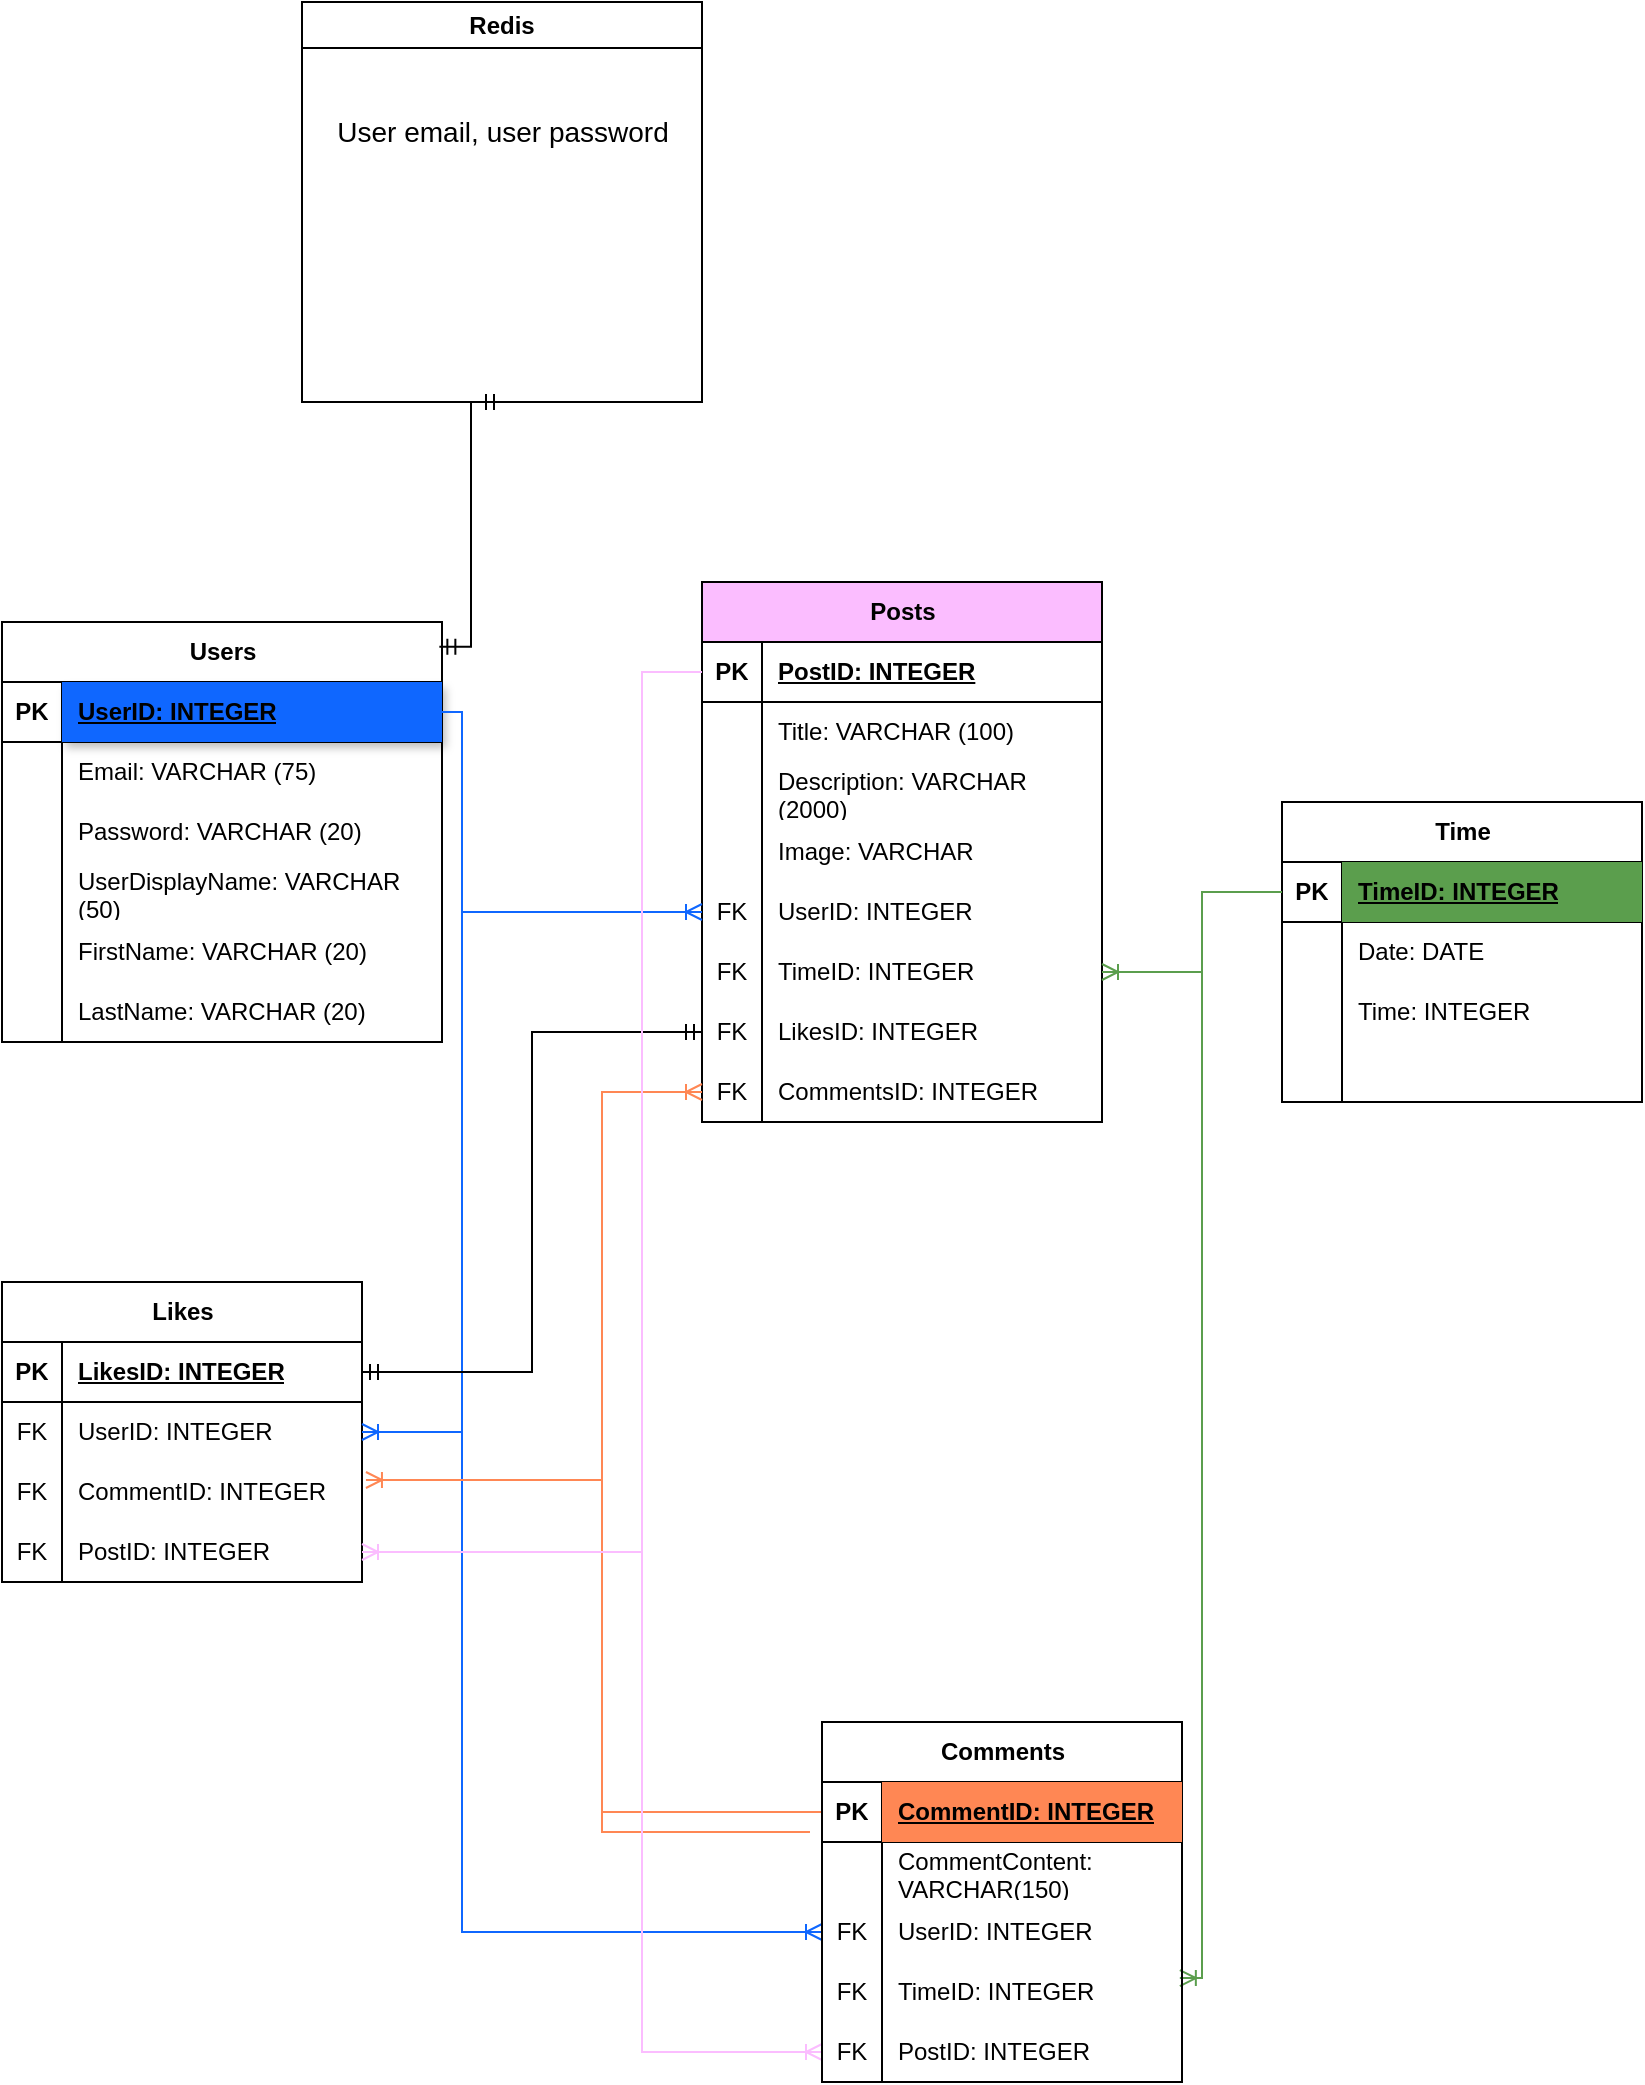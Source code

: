 <mxfile version="22.1.3" type="device">
  <diagram id="R2lEEEUBdFMjLlhIrx00" name="Page-1">
    <mxGraphModel dx="1257" dy="1769" grid="1" gridSize="10" guides="1" tooltips="1" connect="1" arrows="1" fold="1" page="1" pageScale="1" pageWidth="850" pageHeight="1100" math="0" shadow="0" extFonts="Permanent Marker^https://fonts.googleapis.com/css?family=Permanent+Marker">
      <root>
        <mxCell id="0" />
        <mxCell id="1" parent="0" />
        <mxCell id="79fLgD7-fbgLQiYMo559-87" value="Users" style="shape=table;startSize=30;container=1;collapsible=1;childLayout=tableLayout;fixedRows=1;rowLines=0;fontStyle=1;align=center;resizeLast=1;html=1;" parent="1" vertex="1">
          <mxGeometry x="30" y="10" width="220" height="210" as="geometry" />
        </mxCell>
        <mxCell id="79fLgD7-fbgLQiYMo559-88" value="" style="shape=tableRow;horizontal=0;startSize=0;swimlaneHead=0;swimlaneBody=0;fillColor=none;collapsible=0;dropTarget=0;points=[[0,0.5],[1,0.5]];portConstraint=eastwest;top=0;left=0;right=0;bottom=1;" parent="79fLgD7-fbgLQiYMo559-87" vertex="1">
          <mxGeometry y="30" width="220" height="30" as="geometry" />
        </mxCell>
        <mxCell id="79fLgD7-fbgLQiYMo559-89" value="PK" style="shape=partialRectangle;connectable=0;fillColor=none;top=0;left=0;bottom=0;right=0;fontStyle=1;overflow=hidden;whiteSpace=wrap;html=1;" parent="79fLgD7-fbgLQiYMo559-88" vertex="1">
          <mxGeometry width="30" height="30" as="geometry">
            <mxRectangle width="30" height="30" as="alternateBounds" />
          </mxGeometry>
        </mxCell>
        <mxCell id="79fLgD7-fbgLQiYMo559-90" value="UserID: INTEGER" style="shape=partialRectangle;connectable=0;fillColor=#0F67FF;top=0;left=0;bottom=0;right=0;align=left;spacingLeft=6;fontStyle=5;overflow=hidden;whiteSpace=wrap;html=1;shadow=1;strokeColor=#0F67FF;" parent="79fLgD7-fbgLQiYMo559-88" vertex="1">
          <mxGeometry x="30" width="190" height="30" as="geometry">
            <mxRectangle width="190" height="30" as="alternateBounds" />
          </mxGeometry>
        </mxCell>
        <mxCell id="79fLgD7-fbgLQiYMo559-91" value="" style="shape=tableRow;horizontal=0;startSize=0;swimlaneHead=0;swimlaneBody=0;fillColor=none;collapsible=0;dropTarget=0;points=[[0,0.5],[1,0.5]];portConstraint=eastwest;top=0;left=0;right=0;bottom=0;" parent="79fLgD7-fbgLQiYMo559-87" vertex="1">
          <mxGeometry y="60" width="220" height="30" as="geometry" />
        </mxCell>
        <mxCell id="79fLgD7-fbgLQiYMo559-92" value="" style="shape=partialRectangle;connectable=0;fillColor=none;top=0;left=0;bottom=0;right=0;editable=1;overflow=hidden;whiteSpace=wrap;html=1;" parent="79fLgD7-fbgLQiYMo559-91" vertex="1">
          <mxGeometry width="30" height="30" as="geometry">
            <mxRectangle width="30" height="30" as="alternateBounds" />
          </mxGeometry>
        </mxCell>
        <mxCell id="79fLgD7-fbgLQiYMo559-93" value="Email: VARCHAR (75)" style="shape=partialRectangle;connectable=0;fillColor=none;top=0;left=0;bottom=0;right=0;align=left;spacingLeft=6;overflow=hidden;whiteSpace=wrap;html=1;" parent="79fLgD7-fbgLQiYMo559-91" vertex="1">
          <mxGeometry x="30" width="190" height="30" as="geometry">
            <mxRectangle width="190" height="30" as="alternateBounds" />
          </mxGeometry>
        </mxCell>
        <mxCell id="79fLgD7-fbgLQiYMo559-94" value="" style="shape=tableRow;horizontal=0;startSize=0;swimlaneHead=0;swimlaneBody=0;fillColor=none;collapsible=0;dropTarget=0;points=[[0,0.5],[1,0.5]];portConstraint=eastwest;top=0;left=0;right=0;bottom=0;" parent="79fLgD7-fbgLQiYMo559-87" vertex="1">
          <mxGeometry y="90" width="220" height="30" as="geometry" />
        </mxCell>
        <mxCell id="79fLgD7-fbgLQiYMo559-95" value="" style="shape=partialRectangle;connectable=0;fillColor=none;top=0;left=0;bottom=0;right=0;editable=1;overflow=hidden;whiteSpace=wrap;html=1;" parent="79fLgD7-fbgLQiYMo559-94" vertex="1">
          <mxGeometry width="30" height="30" as="geometry">
            <mxRectangle width="30" height="30" as="alternateBounds" />
          </mxGeometry>
        </mxCell>
        <mxCell id="79fLgD7-fbgLQiYMo559-96" value="Password: VARCHAR (20)" style="shape=partialRectangle;connectable=0;fillColor=none;top=0;left=0;bottom=0;right=0;align=left;spacingLeft=6;overflow=hidden;whiteSpace=wrap;html=1;" parent="79fLgD7-fbgLQiYMo559-94" vertex="1">
          <mxGeometry x="30" width="190" height="30" as="geometry">
            <mxRectangle width="190" height="30" as="alternateBounds" />
          </mxGeometry>
        </mxCell>
        <mxCell id="79fLgD7-fbgLQiYMo559-97" value="" style="shape=tableRow;horizontal=0;startSize=0;swimlaneHead=0;swimlaneBody=0;fillColor=none;collapsible=0;dropTarget=0;points=[[0,0.5],[1,0.5]];portConstraint=eastwest;top=0;left=0;right=0;bottom=0;" parent="79fLgD7-fbgLQiYMo559-87" vertex="1">
          <mxGeometry y="120" width="220" height="30" as="geometry" />
        </mxCell>
        <mxCell id="79fLgD7-fbgLQiYMo559-98" value="" style="shape=partialRectangle;connectable=0;fillColor=none;top=0;left=0;bottom=0;right=0;editable=1;overflow=hidden;whiteSpace=wrap;html=1;" parent="79fLgD7-fbgLQiYMo559-97" vertex="1">
          <mxGeometry width="30" height="30" as="geometry">
            <mxRectangle width="30" height="30" as="alternateBounds" />
          </mxGeometry>
        </mxCell>
        <mxCell id="79fLgD7-fbgLQiYMo559-99" value="UserDisplayName: VARCHAR (50)" style="shape=partialRectangle;connectable=0;fillColor=none;top=0;left=0;bottom=0;right=0;align=left;spacingLeft=6;overflow=hidden;whiteSpace=wrap;html=1;" parent="79fLgD7-fbgLQiYMo559-97" vertex="1">
          <mxGeometry x="30" width="190" height="30" as="geometry">
            <mxRectangle width="190" height="30" as="alternateBounds" />
          </mxGeometry>
        </mxCell>
        <mxCell id="79fLgD7-fbgLQiYMo559-190" style="shape=tableRow;horizontal=0;startSize=0;swimlaneHead=0;swimlaneBody=0;fillColor=none;collapsible=0;dropTarget=0;points=[[0,0.5],[1,0.5]];portConstraint=eastwest;top=0;left=0;right=0;bottom=0;" parent="79fLgD7-fbgLQiYMo559-87" vertex="1">
          <mxGeometry y="150" width="220" height="30" as="geometry" />
        </mxCell>
        <mxCell id="79fLgD7-fbgLQiYMo559-191" style="shape=partialRectangle;connectable=0;fillColor=none;top=0;left=0;bottom=0;right=0;editable=1;overflow=hidden;whiteSpace=wrap;html=1;" parent="79fLgD7-fbgLQiYMo559-190" vertex="1">
          <mxGeometry width="30" height="30" as="geometry">
            <mxRectangle width="30" height="30" as="alternateBounds" />
          </mxGeometry>
        </mxCell>
        <mxCell id="79fLgD7-fbgLQiYMo559-192" value="FirstName: VARCHAR (20)" style="shape=partialRectangle;connectable=0;fillColor=none;top=0;left=0;bottom=0;right=0;align=left;spacingLeft=6;overflow=hidden;whiteSpace=wrap;html=1;" parent="79fLgD7-fbgLQiYMo559-190" vertex="1">
          <mxGeometry x="30" width="190" height="30" as="geometry">
            <mxRectangle width="190" height="30" as="alternateBounds" />
          </mxGeometry>
        </mxCell>
        <mxCell id="79fLgD7-fbgLQiYMo559-193" style="shape=tableRow;horizontal=0;startSize=0;swimlaneHead=0;swimlaneBody=0;fillColor=none;collapsible=0;dropTarget=0;points=[[0,0.5],[1,0.5]];portConstraint=eastwest;top=0;left=0;right=0;bottom=0;" parent="79fLgD7-fbgLQiYMo559-87" vertex="1">
          <mxGeometry y="180" width="220" height="30" as="geometry" />
        </mxCell>
        <mxCell id="79fLgD7-fbgLQiYMo559-194" style="shape=partialRectangle;connectable=0;fillColor=none;top=0;left=0;bottom=0;right=0;editable=1;overflow=hidden;whiteSpace=wrap;html=1;" parent="79fLgD7-fbgLQiYMo559-193" vertex="1">
          <mxGeometry width="30" height="30" as="geometry">
            <mxRectangle width="30" height="30" as="alternateBounds" />
          </mxGeometry>
        </mxCell>
        <mxCell id="79fLgD7-fbgLQiYMo559-195" value="LastName: VARCHAR (20)" style="shape=partialRectangle;connectable=0;fillColor=none;top=0;left=0;bottom=0;right=0;align=left;spacingLeft=6;overflow=hidden;whiteSpace=wrap;html=1;" parent="79fLgD7-fbgLQiYMo559-193" vertex="1">
          <mxGeometry x="30" width="190" height="30" as="geometry">
            <mxRectangle width="190" height="30" as="alternateBounds" />
          </mxGeometry>
        </mxCell>
        <mxCell id="79fLgD7-fbgLQiYMo559-100" value="Posts" style="shape=table;startSize=30;container=1;collapsible=1;childLayout=tableLayout;fixedRows=1;rowLines=0;fontStyle=1;align=center;resizeLast=1;html=1;fillColor=#FBBDFF;" parent="1" vertex="1">
          <mxGeometry x="380" y="-10" width="200" height="270" as="geometry" />
        </mxCell>
        <mxCell id="79fLgD7-fbgLQiYMo559-101" value="" style="shape=tableRow;horizontal=0;startSize=0;swimlaneHead=0;swimlaneBody=0;fillColor=none;collapsible=0;dropTarget=0;points=[[0,0.5],[1,0.5]];portConstraint=eastwest;top=0;left=0;right=0;bottom=1;" parent="79fLgD7-fbgLQiYMo559-100" vertex="1">
          <mxGeometry y="30" width="200" height="30" as="geometry" />
        </mxCell>
        <mxCell id="79fLgD7-fbgLQiYMo559-102" value="PK" style="shape=partialRectangle;connectable=0;fillColor=none;top=0;left=0;bottom=0;right=0;fontStyle=1;overflow=hidden;whiteSpace=wrap;html=1;" parent="79fLgD7-fbgLQiYMo559-101" vertex="1">
          <mxGeometry width="30" height="30" as="geometry">
            <mxRectangle width="30" height="30" as="alternateBounds" />
          </mxGeometry>
        </mxCell>
        <mxCell id="79fLgD7-fbgLQiYMo559-103" value="PostID:&amp;nbsp;INTEGER" style="shape=partialRectangle;connectable=0;fillColor=none;top=0;left=0;bottom=0;right=0;align=left;spacingLeft=6;fontStyle=5;overflow=hidden;whiteSpace=wrap;html=1;" parent="79fLgD7-fbgLQiYMo559-101" vertex="1">
          <mxGeometry x="30" width="170" height="30" as="geometry">
            <mxRectangle width="170" height="30" as="alternateBounds" />
          </mxGeometry>
        </mxCell>
        <mxCell id="79fLgD7-fbgLQiYMo559-104" value="" style="shape=tableRow;horizontal=0;startSize=0;swimlaneHead=0;swimlaneBody=0;fillColor=none;collapsible=0;dropTarget=0;points=[[0,0.5],[1,0.5]];portConstraint=eastwest;top=0;left=0;right=0;bottom=0;" parent="79fLgD7-fbgLQiYMo559-100" vertex="1">
          <mxGeometry y="60" width="200" height="30" as="geometry" />
        </mxCell>
        <mxCell id="79fLgD7-fbgLQiYMo559-105" value="" style="shape=partialRectangle;connectable=0;fillColor=none;top=0;left=0;bottom=0;right=0;editable=1;overflow=hidden;whiteSpace=wrap;html=1;" parent="79fLgD7-fbgLQiYMo559-104" vertex="1">
          <mxGeometry width="30" height="30" as="geometry">
            <mxRectangle width="30" height="30" as="alternateBounds" />
          </mxGeometry>
        </mxCell>
        <mxCell id="79fLgD7-fbgLQiYMo559-106" value="Title: VARCHAR (100)" style="shape=partialRectangle;connectable=0;fillColor=none;top=0;left=0;bottom=0;right=0;align=left;spacingLeft=6;overflow=hidden;whiteSpace=wrap;html=1;" parent="79fLgD7-fbgLQiYMo559-104" vertex="1">
          <mxGeometry x="30" width="170" height="30" as="geometry">
            <mxRectangle width="170" height="30" as="alternateBounds" />
          </mxGeometry>
        </mxCell>
        <mxCell id="79fLgD7-fbgLQiYMo559-107" value="" style="shape=tableRow;horizontal=0;startSize=0;swimlaneHead=0;swimlaneBody=0;fillColor=none;collapsible=0;dropTarget=0;points=[[0,0.5],[1,0.5]];portConstraint=eastwest;top=0;left=0;right=0;bottom=0;" parent="79fLgD7-fbgLQiYMo559-100" vertex="1">
          <mxGeometry y="90" width="200" height="30" as="geometry" />
        </mxCell>
        <mxCell id="79fLgD7-fbgLQiYMo559-108" value="" style="shape=partialRectangle;connectable=0;fillColor=none;top=0;left=0;bottom=0;right=0;editable=1;overflow=hidden;whiteSpace=wrap;html=1;" parent="79fLgD7-fbgLQiYMo559-107" vertex="1">
          <mxGeometry width="30" height="30" as="geometry">
            <mxRectangle width="30" height="30" as="alternateBounds" />
          </mxGeometry>
        </mxCell>
        <mxCell id="79fLgD7-fbgLQiYMo559-109" value="Description: VARCHAR (2000)" style="shape=partialRectangle;connectable=0;fillColor=none;top=0;left=0;bottom=0;right=0;align=left;spacingLeft=6;overflow=hidden;whiteSpace=wrap;html=1;" parent="79fLgD7-fbgLQiYMo559-107" vertex="1">
          <mxGeometry x="30" width="170" height="30" as="geometry">
            <mxRectangle width="170" height="30" as="alternateBounds" />
          </mxGeometry>
        </mxCell>
        <mxCell id="79fLgD7-fbgLQiYMo559-110" value="" style="shape=tableRow;horizontal=0;startSize=0;swimlaneHead=0;swimlaneBody=0;fillColor=none;collapsible=0;dropTarget=0;points=[[0,0.5],[1,0.5]];portConstraint=eastwest;top=0;left=0;right=0;bottom=0;" parent="79fLgD7-fbgLQiYMo559-100" vertex="1">
          <mxGeometry y="120" width="200" height="30" as="geometry" />
        </mxCell>
        <mxCell id="79fLgD7-fbgLQiYMo559-111" value="" style="shape=partialRectangle;connectable=0;fillColor=none;top=0;left=0;bottom=0;right=0;editable=1;overflow=hidden;whiteSpace=wrap;html=1;" parent="79fLgD7-fbgLQiYMo559-110" vertex="1">
          <mxGeometry width="30" height="30" as="geometry">
            <mxRectangle width="30" height="30" as="alternateBounds" />
          </mxGeometry>
        </mxCell>
        <mxCell id="79fLgD7-fbgLQiYMo559-112" value="Image: VARCHAR" style="shape=partialRectangle;connectable=0;fillColor=none;top=0;left=0;bottom=0;right=0;align=left;spacingLeft=6;overflow=hidden;whiteSpace=wrap;html=1;" parent="79fLgD7-fbgLQiYMo559-110" vertex="1">
          <mxGeometry x="30" width="170" height="30" as="geometry">
            <mxRectangle width="170" height="30" as="alternateBounds" />
          </mxGeometry>
        </mxCell>
        <mxCell id="79fLgD7-fbgLQiYMo559-113" style="shape=tableRow;horizontal=0;startSize=0;swimlaneHead=0;swimlaneBody=0;fillColor=none;collapsible=0;dropTarget=0;points=[[0,0.5],[1,0.5]];portConstraint=eastwest;top=0;left=0;right=0;bottom=0;" parent="79fLgD7-fbgLQiYMo559-100" vertex="1">
          <mxGeometry y="150" width="200" height="30" as="geometry" />
        </mxCell>
        <mxCell id="79fLgD7-fbgLQiYMo559-114" value="FK" style="shape=partialRectangle;connectable=0;fillColor=none;top=0;left=0;bottom=0;right=0;editable=1;overflow=hidden;whiteSpace=wrap;html=1;" parent="79fLgD7-fbgLQiYMo559-113" vertex="1">
          <mxGeometry width="30" height="30" as="geometry">
            <mxRectangle width="30" height="30" as="alternateBounds" />
          </mxGeometry>
        </mxCell>
        <mxCell id="79fLgD7-fbgLQiYMo559-115" value="UserID: INTEGER" style="shape=partialRectangle;connectable=0;fillColor=none;top=0;left=0;bottom=0;right=0;align=left;spacingLeft=6;overflow=hidden;whiteSpace=wrap;html=1;" parent="79fLgD7-fbgLQiYMo559-113" vertex="1">
          <mxGeometry x="30" width="170" height="30" as="geometry">
            <mxRectangle width="170" height="30" as="alternateBounds" />
          </mxGeometry>
        </mxCell>
        <mxCell id="79fLgD7-fbgLQiYMo559-116" style="shape=tableRow;horizontal=0;startSize=0;swimlaneHead=0;swimlaneBody=0;fillColor=none;collapsible=0;dropTarget=0;points=[[0,0.5],[1,0.5]];portConstraint=eastwest;top=0;left=0;right=0;bottom=0;" parent="79fLgD7-fbgLQiYMo559-100" vertex="1">
          <mxGeometry y="180" width="200" height="30" as="geometry" />
        </mxCell>
        <mxCell id="79fLgD7-fbgLQiYMo559-117" value="FK" style="shape=partialRectangle;connectable=0;fillColor=none;top=0;left=0;bottom=0;right=0;editable=1;overflow=hidden;whiteSpace=wrap;html=1;" parent="79fLgD7-fbgLQiYMo559-116" vertex="1">
          <mxGeometry width="30" height="30" as="geometry">
            <mxRectangle width="30" height="30" as="alternateBounds" />
          </mxGeometry>
        </mxCell>
        <mxCell id="79fLgD7-fbgLQiYMo559-118" value="TimeID: INTEGER" style="shape=partialRectangle;connectable=0;fillColor=none;top=0;left=0;bottom=0;right=0;align=left;spacingLeft=6;overflow=hidden;whiteSpace=wrap;html=1;" parent="79fLgD7-fbgLQiYMo559-116" vertex="1">
          <mxGeometry x="30" width="170" height="30" as="geometry">
            <mxRectangle width="170" height="30" as="alternateBounds" />
          </mxGeometry>
        </mxCell>
        <mxCell id="79fLgD7-fbgLQiYMo559-119" style="shape=tableRow;horizontal=0;startSize=0;swimlaneHead=0;swimlaneBody=0;fillColor=none;collapsible=0;dropTarget=0;points=[[0,0.5],[1,0.5]];portConstraint=eastwest;top=0;left=0;right=0;bottom=0;" parent="79fLgD7-fbgLQiYMo559-100" vertex="1">
          <mxGeometry y="210" width="200" height="30" as="geometry" />
        </mxCell>
        <mxCell id="79fLgD7-fbgLQiYMo559-120" value="FK" style="shape=partialRectangle;connectable=0;fillColor=none;top=0;left=0;bottom=0;right=0;editable=1;overflow=hidden;whiteSpace=wrap;html=1;" parent="79fLgD7-fbgLQiYMo559-119" vertex="1">
          <mxGeometry width="30" height="30" as="geometry">
            <mxRectangle width="30" height="30" as="alternateBounds" />
          </mxGeometry>
        </mxCell>
        <mxCell id="79fLgD7-fbgLQiYMo559-121" value="LikesID: INTEGER" style="shape=partialRectangle;connectable=0;fillColor=none;top=0;left=0;bottom=0;right=0;align=left;spacingLeft=6;overflow=hidden;whiteSpace=wrap;html=1;" parent="79fLgD7-fbgLQiYMo559-119" vertex="1">
          <mxGeometry x="30" width="170" height="30" as="geometry">
            <mxRectangle width="170" height="30" as="alternateBounds" />
          </mxGeometry>
        </mxCell>
        <mxCell id="79fLgD7-fbgLQiYMo559-122" style="shape=tableRow;horizontal=0;startSize=0;swimlaneHead=0;swimlaneBody=0;fillColor=none;collapsible=0;dropTarget=0;points=[[0,0.5],[1,0.5]];portConstraint=eastwest;top=0;left=0;right=0;bottom=0;" parent="79fLgD7-fbgLQiYMo559-100" vertex="1">
          <mxGeometry y="240" width="200" height="30" as="geometry" />
        </mxCell>
        <mxCell id="79fLgD7-fbgLQiYMo559-123" value="FK" style="shape=partialRectangle;connectable=0;fillColor=none;top=0;left=0;bottom=0;right=0;editable=1;overflow=hidden;whiteSpace=wrap;html=1;" parent="79fLgD7-fbgLQiYMo559-122" vertex="1">
          <mxGeometry width="30" height="30" as="geometry">
            <mxRectangle width="30" height="30" as="alternateBounds" />
          </mxGeometry>
        </mxCell>
        <mxCell id="79fLgD7-fbgLQiYMo559-124" value="CommentsID: INTEGER" style="shape=partialRectangle;connectable=0;fillColor=none;top=0;left=0;bottom=0;right=0;align=left;spacingLeft=6;overflow=hidden;whiteSpace=wrap;html=1;" parent="79fLgD7-fbgLQiYMo559-122" vertex="1">
          <mxGeometry x="30" width="170" height="30" as="geometry">
            <mxRectangle width="170" height="30" as="alternateBounds" />
          </mxGeometry>
        </mxCell>
        <mxCell id="79fLgD7-fbgLQiYMo559-125" value="Time" style="shape=table;startSize=30;container=1;collapsible=1;childLayout=tableLayout;fixedRows=1;rowLines=0;fontStyle=1;align=center;resizeLast=1;html=1;" parent="1" vertex="1">
          <mxGeometry x="670" y="100" width="180" height="150" as="geometry" />
        </mxCell>
        <mxCell id="79fLgD7-fbgLQiYMo559-126" value="" style="shape=tableRow;horizontal=0;startSize=0;swimlaneHead=0;swimlaneBody=0;fillColor=none;collapsible=0;dropTarget=0;points=[[0,0.5],[1,0.5]];portConstraint=eastwest;top=0;left=0;right=0;bottom=1;" parent="79fLgD7-fbgLQiYMo559-125" vertex="1">
          <mxGeometry y="30" width="180" height="30" as="geometry" />
        </mxCell>
        <mxCell id="79fLgD7-fbgLQiYMo559-127" value="PK" style="shape=partialRectangle;connectable=0;fillColor=none;top=0;left=0;bottom=0;right=0;fontStyle=1;overflow=hidden;whiteSpace=wrap;html=1;" parent="79fLgD7-fbgLQiYMo559-126" vertex="1">
          <mxGeometry width="30" height="30" as="geometry">
            <mxRectangle width="30" height="30" as="alternateBounds" />
          </mxGeometry>
        </mxCell>
        <mxCell id="79fLgD7-fbgLQiYMo559-128" value="TimeID: INTEGER" style="shape=partialRectangle;connectable=0;fillColor=#5B9E4D;top=0;left=0;bottom=0;right=0;align=left;spacingLeft=6;fontStyle=5;overflow=hidden;whiteSpace=wrap;html=1;strokeColor=#5B9E4D;" parent="79fLgD7-fbgLQiYMo559-126" vertex="1">
          <mxGeometry x="30" width="150" height="30" as="geometry">
            <mxRectangle width="150" height="30" as="alternateBounds" />
          </mxGeometry>
        </mxCell>
        <mxCell id="79fLgD7-fbgLQiYMo559-129" value="" style="shape=tableRow;horizontal=0;startSize=0;swimlaneHead=0;swimlaneBody=0;fillColor=none;collapsible=0;dropTarget=0;points=[[0,0.5],[1,0.5]];portConstraint=eastwest;top=0;left=0;right=0;bottom=0;" parent="79fLgD7-fbgLQiYMo559-125" vertex="1">
          <mxGeometry y="60" width="180" height="30" as="geometry" />
        </mxCell>
        <mxCell id="79fLgD7-fbgLQiYMo559-130" value="" style="shape=partialRectangle;connectable=0;fillColor=none;top=0;left=0;bottom=0;right=0;editable=1;overflow=hidden;whiteSpace=wrap;html=1;" parent="79fLgD7-fbgLQiYMo559-129" vertex="1">
          <mxGeometry width="30" height="30" as="geometry">
            <mxRectangle width="30" height="30" as="alternateBounds" />
          </mxGeometry>
        </mxCell>
        <mxCell id="79fLgD7-fbgLQiYMo559-131" value="Date: DATE" style="shape=partialRectangle;connectable=0;fillColor=none;top=0;left=0;bottom=0;right=0;align=left;spacingLeft=6;overflow=hidden;whiteSpace=wrap;html=1;" parent="79fLgD7-fbgLQiYMo559-129" vertex="1">
          <mxGeometry x="30" width="150" height="30" as="geometry">
            <mxRectangle width="150" height="30" as="alternateBounds" />
          </mxGeometry>
        </mxCell>
        <mxCell id="79fLgD7-fbgLQiYMo559-132" value="" style="shape=tableRow;horizontal=0;startSize=0;swimlaneHead=0;swimlaneBody=0;fillColor=none;collapsible=0;dropTarget=0;points=[[0,0.5],[1,0.5]];portConstraint=eastwest;top=0;left=0;right=0;bottom=0;" parent="79fLgD7-fbgLQiYMo559-125" vertex="1">
          <mxGeometry y="90" width="180" height="30" as="geometry" />
        </mxCell>
        <mxCell id="79fLgD7-fbgLQiYMo559-133" value="" style="shape=partialRectangle;connectable=0;fillColor=none;top=0;left=0;bottom=0;right=0;editable=1;overflow=hidden;whiteSpace=wrap;html=1;" parent="79fLgD7-fbgLQiYMo559-132" vertex="1">
          <mxGeometry width="30" height="30" as="geometry">
            <mxRectangle width="30" height="30" as="alternateBounds" />
          </mxGeometry>
        </mxCell>
        <mxCell id="79fLgD7-fbgLQiYMo559-134" value="Time: INTEGER" style="shape=partialRectangle;connectable=0;fillColor=none;top=0;left=0;bottom=0;right=0;align=left;spacingLeft=6;overflow=hidden;whiteSpace=wrap;html=1;" parent="79fLgD7-fbgLQiYMo559-132" vertex="1">
          <mxGeometry x="30" width="150" height="30" as="geometry">
            <mxRectangle width="150" height="30" as="alternateBounds" />
          </mxGeometry>
        </mxCell>
        <mxCell id="79fLgD7-fbgLQiYMo559-135" value="" style="shape=tableRow;horizontal=0;startSize=0;swimlaneHead=0;swimlaneBody=0;fillColor=none;collapsible=0;dropTarget=0;points=[[0,0.5],[1,0.5]];portConstraint=eastwest;top=0;left=0;right=0;bottom=0;" parent="79fLgD7-fbgLQiYMo559-125" vertex="1">
          <mxGeometry y="120" width="180" height="30" as="geometry" />
        </mxCell>
        <mxCell id="79fLgD7-fbgLQiYMo559-136" value="" style="shape=partialRectangle;connectable=0;fillColor=none;top=0;left=0;bottom=0;right=0;editable=1;overflow=hidden;whiteSpace=wrap;html=1;" parent="79fLgD7-fbgLQiYMo559-135" vertex="1">
          <mxGeometry width="30" height="30" as="geometry">
            <mxRectangle width="30" height="30" as="alternateBounds" />
          </mxGeometry>
        </mxCell>
        <mxCell id="79fLgD7-fbgLQiYMo559-137" value="" style="shape=partialRectangle;connectable=0;fillColor=none;top=0;left=0;bottom=0;right=0;align=left;spacingLeft=6;overflow=hidden;whiteSpace=wrap;html=1;" parent="79fLgD7-fbgLQiYMo559-135" vertex="1">
          <mxGeometry x="30" width="150" height="30" as="geometry">
            <mxRectangle width="150" height="30" as="alternateBounds" />
          </mxGeometry>
        </mxCell>
        <mxCell id="79fLgD7-fbgLQiYMo559-150" value="Likes" style="shape=table;startSize=30;container=1;collapsible=1;childLayout=tableLayout;fixedRows=1;rowLines=0;fontStyle=1;align=center;resizeLast=1;html=1;" parent="1" vertex="1">
          <mxGeometry x="30" y="340" width="180" height="150" as="geometry" />
        </mxCell>
        <mxCell id="79fLgD7-fbgLQiYMo559-151" value="" style="shape=tableRow;horizontal=0;startSize=0;swimlaneHead=0;swimlaneBody=0;fillColor=none;collapsible=0;dropTarget=0;points=[[0,0.5],[1,0.5]];portConstraint=eastwest;top=0;left=0;right=0;bottom=1;" parent="79fLgD7-fbgLQiYMo559-150" vertex="1">
          <mxGeometry y="30" width="180" height="30" as="geometry" />
        </mxCell>
        <mxCell id="79fLgD7-fbgLQiYMo559-152" value="PK" style="shape=partialRectangle;connectable=0;fillColor=none;top=0;left=0;bottom=0;right=0;fontStyle=1;overflow=hidden;whiteSpace=wrap;html=1;" parent="79fLgD7-fbgLQiYMo559-151" vertex="1">
          <mxGeometry width="30" height="30" as="geometry">
            <mxRectangle width="30" height="30" as="alternateBounds" />
          </mxGeometry>
        </mxCell>
        <mxCell id="79fLgD7-fbgLQiYMo559-153" value="LikesID: INTEGER" style="shape=partialRectangle;connectable=0;fillColor=none;top=0;left=0;bottom=0;right=0;align=left;spacingLeft=6;fontStyle=5;overflow=hidden;whiteSpace=wrap;html=1;" parent="79fLgD7-fbgLQiYMo559-151" vertex="1">
          <mxGeometry x="30" width="150" height="30" as="geometry">
            <mxRectangle width="150" height="30" as="alternateBounds" />
          </mxGeometry>
        </mxCell>
        <mxCell id="79fLgD7-fbgLQiYMo559-154" value="" style="shape=tableRow;horizontal=0;startSize=0;swimlaneHead=0;swimlaneBody=0;fillColor=none;collapsible=0;dropTarget=0;points=[[0,0.5],[1,0.5]];portConstraint=eastwest;top=0;left=0;right=0;bottom=0;" parent="79fLgD7-fbgLQiYMo559-150" vertex="1">
          <mxGeometry y="60" width="180" height="30" as="geometry" />
        </mxCell>
        <mxCell id="79fLgD7-fbgLQiYMo559-155" value="FK" style="shape=partialRectangle;connectable=0;fillColor=none;top=0;left=0;bottom=0;right=0;editable=1;overflow=hidden;whiteSpace=wrap;html=1;" parent="79fLgD7-fbgLQiYMo559-154" vertex="1">
          <mxGeometry width="30" height="30" as="geometry">
            <mxRectangle width="30" height="30" as="alternateBounds" />
          </mxGeometry>
        </mxCell>
        <mxCell id="79fLgD7-fbgLQiYMo559-156" value="UserID: INTEGER" style="shape=partialRectangle;connectable=0;fillColor=none;top=0;left=0;bottom=0;right=0;align=left;spacingLeft=6;overflow=hidden;whiteSpace=wrap;html=1;" parent="79fLgD7-fbgLQiYMo559-154" vertex="1">
          <mxGeometry x="30" width="150" height="30" as="geometry">
            <mxRectangle width="150" height="30" as="alternateBounds" />
          </mxGeometry>
        </mxCell>
        <mxCell id="79fLgD7-fbgLQiYMo559-157" value="" style="shape=tableRow;horizontal=0;startSize=0;swimlaneHead=0;swimlaneBody=0;fillColor=none;collapsible=0;dropTarget=0;points=[[0,0.5],[1,0.5]];portConstraint=eastwest;top=0;left=0;right=0;bottom=0;" parent="79fLgD7-fbgLQiYMo559-150" vertex="1">
          <mxGeometry y="90" width="180" height="30" as="geometry" />
        </mxCell>
        <mxCell id="79fLgD7-fbgLQiYMo559-158" value="FK" style="shape=partialRectangle;connectable=0;fillColor=none;top=0;left=0;bottom=0;right=0;editable=1;overflow=hidden;whiteSpace=wrap;html=1;" parent="79fLgD7-fbgLQiYMo559-157" vertex="1">
          <mxGeometry width="30" height="30" as="geometry">
            <mxRectangle width="30" height="30" as="alternateBounds" />
          </mxGeometry>
        </mxCell>
        <mxCell id="79fLgD7-fbgLQiYMo559-159" value="CommentID: INTEGER" style="shape=partialRectangle;connectable=0;fillColor=none;top=0;left=0;bottom=0;right=0;align=left;spacingLeft=6;overflow=hidden;whiteSpace=wrap;html=1;" parent="79fLgD7-fbgLQiYMo559-157" vertex="1">
          <mxGeometry x="30" width="150" height="30" as="geometry">
            <mxRectangle width="150" height="30" as="alternateBounds" />
          </mxGeometry>
        </mxCell>
        <mxCell id="79fLgD7-fbgLQiYMo559-160" value="" style="shape=tableRow;horizontal=0;startSize=0;swimlaneHead=0;swimlaneBody=0;fillColor=none;collapsible=0;dropTarget=0;points=[[0,0.5],[1,0.5]];portConstraint=eastwest;top=0;left=0;right=0;bottom=0;" parent="79fLgD7-fbgLQiYMo559-150" vertex="1">
          <mxGeometry y="120" width="180" height="30" as="geometry" />
        </mxCell>
        <mxCell id="79fLgD7-fbgLQiYMo559-161" value="FK" style="shape=partialRectangle;connectable=0;fillColor=none;top=0;left=0;bottom=0;right=0;editable=1;overflow=hidden;whiteSpace=wrap;html=1;" parent="79fLgD7-fbgLQiYMo559-160" vertex="1">
          <mxGeometry width="30" height="30" as="geometry">
            <mxRectangle width="30" height="30" as="alternateBounds" />
          </mxGeometry>
        </mxCell>
        <mxCell id="79fLgD7-fbgLQiYMo559-162" value="PostID: INTEGER" style="shape=partialRectangle;connectable=0;fillColor=none;top=0;left=0;bottom=0;right=0;align=left;spacingLeft=6;overflow=hidden;whiteSpace=wrap;html=1;" parent="79fLgD7-fbgLQiYMo559-160" vertex="1">
          <mxGeometry x="30" width="150" height="30" as="geometry">
            <mxRectangle width="150" height="30" as="alternateBounds" />
          </mxGeometry>
        </mxCell>
        <mxCell id="79fLgD7-fbgLQiYMo559-163" value="" style="edgeStyle=elbowEdgeStyle;fontSize=12;html=1;endArrow=ERoneToMany;rounded=0;exitX=1;exitY=0.5;exitDx=0;exitDy=0;entryX=0;entryY=0.5;entryDx=0;entryDy=0;strokeColor=#0F67FF;" parent="1" source="79fLgD7-fbgLQiYMo559-88" target="79fLgD7-fbgLQiYMo559-113" edge="1">
          <mxGeometry width="100" height="100" relative="1" as="geometry">
            <mxPoint x="280" y="140" as="sourcePoint" />
            <mxPoint x="380" y="40" as="targetPoint" />
            <Array as="points">
              <mxPoint x="260" y="110" />
            </Array>
          </mxGeometry>
        </mxCell>
        <mxCell id="79fLgD7-fbgLQiYMo559-164" value="" style="edgeStyle=elbowEdgeStyle;fontSize=12;html=1;endArrow=ERoneToMany;rounded=0;entryX=1;entryY=0.5;entryDx=0;entryDy=0;exitX=1;exitY=0.5;exitDx=0;exitDy=0;strokeColor=#0F67FF;" parent="1" source="79fLgD7-fbgLQiYMo559-88" target="79fLgD7-fbgLQiYMo559-154" edge="1">
          <mxGeometry width="100" height="100" relative="1" as="geometry">
            <mxPoint x="290" y="150" as="sourcePoint" />
            <mxPoint x="330" y="580" as="targetPoint" />
            <Array as="points">
              <mxPoint x="260" y="230" />
            </Array>
          </mxGeometry>
        </mxCell>
        <mxCell id="79fLgD7-fbgLQiYMo559-165" value="" style="edgeStyle=elbowEdgeStyle;fontSize=12;html=1;endArrow=ERoneToMany;rounded=0;exitX=1;exitY=0.5;exitDx=0;exitDy=0;entryX=0;entryY=0.5;entryDx=0;entryDy=0;strokeColor=#0F67FF;" parent="1" source="79fLgD7-fbgLQiYMo559-88" target="79fLgD7-fbgLQiYMo559-180" edge="1">
          <mxGeometry width="100" height="100" relative="1" as="geometry">
            <mxPoint x="210" y="60" as="sourcePoint" />
            <mxPoint x="434" y="675" as="targetPoint" />
            <Array as="points">
              <mxPoint x="260" y="110" />
            </Array>
          </mxGeometry>
        </mxCell>
        <mxCell id="79fLgD7-fbgLQiYMo559-166" value="" style="edgeStyle=orthogonalEdgeStyle;fontSize=12;html=1;endArrow=ERmandOne;startArrow=ERmandOne;rounded=0;exitX=1;exitY=0.5;exitDx=0;exitDy=0;entryX=0;entryY=0.5;entryDx=0;entryDy=0;" parent="1" source="79fLgD7-fbgLQiYMo559-151" target="79fLgD7-fbgLQiYMo559-119" edge="1">
          <mxGeometry width="100" height="100" relative="1" as="geometry">
            <mxPoint x="200" y="380" as="sourcePoint" />
            <mxPoint x="300" y="280" as="targetPoint" />
          </mxGeometry>
        </mxCell>
        <mxCell id="79fLgD7-fbgLQiYMo559-167" value="" style="edgeStyle=elbowEdgeStyle;fontSize=12;html=1;endArrow=ERoneToMany;rounded=0;exitX=0;exitY=0.5;exitDx=0;exitDy=0;entryX=1;entryY=0.5;entryDx=0;entryDy=0;strokeColor=#5B9E4D;" parent="1" source="79fLgD7-fbgLQiYMo559-126" target="79fLgD7-fbgLQiYMo559-116" edge="1">
          <mxGeometry width="100" height="100" relative="1" as="geometry">
            <mxPoint x="390" y="430" as="sourcePoint" />
            <mxPoint x="490" y="330" as="targetPoint" />
            <Array as="points">
              <mxPoint x="630" y="150" />
            </Array>
          </mxGeometry>
        </mxCell>
        <mxCell id="79fLgD7-fbgLQiYMo559-168" value="" style="edgeStyle=elbowEdgeStyle;fontSize=12;html=1;endArrow=ERoneToMany;rounded=0;exitX=0;exitY=0.5;exitDx=0;exitDy=0;entryX=0.994;entryY=0.267;entryDx=0;entryDy=0;strokeColor=#5B9E4D;entryPerimeter=0;" parent="1" source="79fLgD7-fbgLQiYMo559-126" target="79fLgD7-fbgLQiYMo559-183" edge="1">
          <mxGeometry width="100" height="100" relative="1" as="geometry">
            <mxPoint x="390" y="430" as="sourcePoint" />
            <mxPoint x="616" y="705" as="targetPoint" />
            <Array as="points">
              <mxPoint x="630" y="490" />
              <mxPoint x="600" y="170" />
            </Array>
          </mxGeometry>
        </mxCell>
        <mxCell id="79fLgD7-fbgLQiYMo559-169" value="" style="edgeStyle=elbowEdgeStyle;fontSize=12;html=1;endArrow=ERoneToMany;rounded=0;exitX=0;exitY=0.5;exitDx=0;exitDy=0;entryX=1.011;entryY=0.3;entryDx=0;entryDy=0;entryPerimeter=0;strokeColor=#FF8754;" parent="1" target="79fLgD7-fbgLQiYMo559-157" edge="1">
          <mxGeometry width="100" height="100" relative="1" as="geometry">
            <mxPoint x="434" y="615" as="sourcePoint" />
            <mxPoint x="320" y="520" as="targetPoint" />
            <Array as="points">
              <mxPoint x="330" y="520" />
            </Array>
          </mxGeometry>
        </mxCell>
        <mxCell id="79fLgD7-fbgLQiYMo559-170" value="" style="edgeStyle=elbowEdgeStyle;fontSize=12;html=1;endArrow=ERoneToMany;rounded=0;exitX=0;exitY=0.5;exitDx=0;exitDy=0;strokeColor=#FF8754;entryX=0;entryY=0.5;entryDx=0;entryDy=0;" parent="1" source="79fLgD7-fbgLQiYMo559-174" target="79fLgD7-fbgLQiYMo559-122" edge="1">
          <mxGeometry width="100" height="100" relative="1" as="geometry">
            <mxPoint x="434" y="615" as="sourcePoint" />
            <mxPoint x="370" y="245" as="targetPoint" />
            <Array as="points">
              <mxPoint x="330" y="560" />
              <mxPoint x="340" y="490" />
            </Array>
          </mxGeometry>
        </mxCell>
        <mxCell id="79fLgD7-fbgLQiYMo559-171" value="" style="edgeStyle=elbowEdgeStyle;fontSize=12;html=1;endArrow=ERoneToMany;rounded=0;entryX=0;entryY=0.5;entryDx=0;entryDy=0;exitX=0;exitY=0.5;exitDx=0;exitDy=0;strokeColor=#FBBDFF;" parent="1" source="79fLgD7-fbgLQiYMo559-101" target="79fLgD7-fbgLQiYMo559-186" edge="1">
          <mxGeometry width="100" height="100" relative="1" as="geometry">
            <mxPoint x="390" y="430" as="sourcePoint" />
            <mxPoint x="435" y="735" as="targetPoint" />
            <Array as="points">
              <mxPoint x="350" y="390" />
            </Array>
          </mxGeometry>
        </mxCell>
        <mxCell id="79fLgD7-fbgLQiYMo559-172" value="" style="edgeStyle=elbowEdgeStyle;fontSize=12;html=1;endArrow=ERoneToMany;rounded=0;exitX=0;exitY=0.5;exitDx=0;exitDy=0;entryX=1;entryY=0.5;entryDx=0;entryDy=0;strokeColor=#FBBDFF;" parent="1" source="79fLgD7-fbgLQiYMo559-101" target="79fLgD7-fbgLQiYMo559-160" edge="1">
          <mxGeometry width="100" height="100" relative="1" as="geometry">
            <mxPoint x="390" y="430" as="sourcePoint" />
            <mxPoint x="490" y="330" as="targetPoint" />
            <Array as="points">
              <mxPoint x="350" y="250" />
            </Array>
          </mxGeometry>
        </mxCell>
        <mxCell id="79fLgD7-fbgLQiYMo559-173" value="Comments" style="shape=table;startSize=30;container=1;collapsible=1;childLayout=tableLayout;fixedRows=1;rowLines=0;fontStyle=1;align=center;resizeLast=1;html=1;" parent="1" vertex="1">
          <mxGeometry x="440" y="560" width="180" height="180" as="geometry" />
        </mxCell>
        <mxCell id="79fLgD7-fbgLQiYMo559-174" value="" style="shape=tableRow;horizontal=0;startSize=0;swimlaneHead=0;swimlaneBody=0;fillColor=none;collapsible=0;dropTarget=0;points=[[0,0.5],[1,0.5]];portConstraint=eastwest;top=0;left=0;right=0;bottom=1;" parent="79fLgD7-fbgLQiYMo559-173" vertex="1">
          <mxGeometry y="30" width="180" height="30" as="geometry" />
        </mxCell>
        <mxCell id="79fLgD7-fbgLQiYMo559-175" value="PK" style="shape=partialRectangle;connectable=0;fillColor=none;top=0;left=0;bottom=0;right=0;fontStyle=1;overflow=hidden;whiteSpace=wrap;html=1;" parent="79fLgD7-fbgLQiYMo559-174" vertex="1">
          <mxGeometry width="30" height="30" as="geometry">
            <mxRectangle width="30" height="30" as="alternateBounds" />
          </mxGeometry>
        </mxCell>
        <mxCell id="79fLgD7-fbgLQiYMo559-176" value="CommentID: INTEGER" style="shape=partialRectangle;connectable=0;fillColor=#FF8754;top=0;left=0;bottom=0;right=0;align=left;spacingLeft=6;fontStyle=5;overflow=hidden;whiteSpace=wrap;html=1;" parent="79fLgD7-fbgLQiYMo559-174" vertex="1">
          <mxGeometry x="30" width="150" height="30" as="geometry">
            <mxRectangle width="150" height="30" as="alternateBounds" />
          </mxGeometry>
        </mxCell>
        <mxCell id="79fLgD7-fbgLQiYMo559-177" value="" style="shape=tableRow;horizontal=0;startSize=0;swimlaneHead=0;swimlaneBody=0;fillColor=none;collapsible=0;dropTarget=0;points=[[0,0.5],[1,0.5]];portConstraint=eastwest;top=0;left=0;right=0;bottom=0;" parent="79fLgD7-fbgLQiYMo559-173" vertex="1">
          <mxGeometry y="60" width="180" height="30" as="geometry" />
        </mxCell>
        <mxCell id="79fLgD7-fbgLQiYMo559-178" value="" style="shape=partialRectangle;connectable=0;fillColor=none;top=0;left=0;bottom=0;right=0;editable=1;overflow=hidden;whiteSpace=wrap;html=1;" parent="79fLgD7-fbgLQiYMo559-177" vertex="1">
          <mxGeometry width="30" height="30" as="geometry">
            <mxRectangle width="30" height="30" as="alternateBounds" />
          </mxGeometry>
        </mxCell>
        <mxCell id="79fLgD7-fbgLQiYMo559-179" value="CommentContent: VARCHAR(150)" style="shape=partialRectangle;connectable=0;fillColor=none;top=0;left=0;bottom=0;right=0;align=left;spacingLeft=6;overflow=hidden;whiteSpace=wrap;html=1;" parent="79fLgD7-fbgLQiYMo559-177" vertex="1">
          <mxGeometry x="30" width="150" height="30" as="geometry">
            <mxRectangle width="150" height="30" as="alternateBounds" />
          </mxGeometry>
        </mxCell>
        <mxCell id="79fLgD7-fbgLQiYMo559-180" value="" style="shape=tableRow;horizontal=0;startSize=0;swimlaneHead=0;swimlaneBody=0;fillColor=none;collapsible=0;dropTarget=0;points=[[0,0.5],[1,0.5]];portConstraint=eastwest;top=0;left=0;right=0;bottom=0;" parent="79fLgD7-fbgLQiYMo559-173" vertex="1">
          <mxGeometry y="90" width="180" height="30" as="geometry" />
        </mxCell>
        <mxCell id="79fLgD7-fbgLQiYMo559-181" value="FK" style="shape=partialRectangle;connectable=0;fillColor=none;top=0;left=0;bottom=0;right=0;editable=1;overflow=hidden;whiteSpace=wrap;html=1;" parent="79fLgD7-fbgLQiYMo559-180" vertex="1">
          <mxGeometry width="30" height="30" as="geometry">
            <mxRectangle width="30" height="30" as="alternateBounds" />
          </mxGeometry>
        </mxCell>
        <mxCell id="79fLgD7-fbgLQiYMo559-182" value="UserID: INTEGER" style="shape=partialRectangle;connectable=0;fillColor=none;top=0;left=0;bottom=0;right=0;align=left;spacingLeft=6;overflow=hidden;whiteSpace=wrap;html=1;" parent="79fLgD7-fbgLQiYMo559-180" vertex="1">
          <mxGeometry x="30" width="150" height="30" as="geometry">
            <mxRectangle width="150" height="30" as="alternateBounds" />
          </mxGeometry>
        </mxCell>
        <mxCell id="79fLgD7-fbgLQiYMo559-183" value="" style="shape=tableRow;horizontal=0;startSize=0;swimlaneHead=0;swimlaneBody=0;fillColor=none;collapsible=0;dropTarget=0;points=[[0,0.5],[1,0.5]];portConstraint=eastwest;top=0;left=0;right=0;bottom=0;" parent="79fLgD7-fbgLQiYMo559-173" vertex="1">
          <mxGeometry y="120" width="180" height="30" as="geometry" />
        </mxCell>
        <mxCell id="79fLgD7-fbgLQiYMo559-184" value="FK" style="shape=partialRectangle;connectable=0;fillColor=none;top=0;left=0;bottom=0;right=0;editable=1;overflow=hidden;whiteSpace=wrap;html=1;" parent="79fLgD7-fbgLQiYMo559-183" vertex="1">
          <mxGeometry width="30" height="30" as="geometry">
            <mxRectangle width="30" height="30" as="alternateBounds" />
          </mxGeometry>
        </mxCell>
        <mxCell id="79fLgD7-fbgLQiYMo559-185" value="TimeID: INTEGER" style="shape=partialRectangle;connectable=0;fillColor=none;top=0;left=0;bottom=0;right=0;align=left;spacingLeft=6;overflow=hidden;whiteSpace=wrap;html=1;" parent="79fLgD7-fbgLQiYMo559-183" vertex="1">
          <mxGeometry x="30" width="150" height="30" as="geometry">
            <mxRectangle width="150" height="30" as="alternateBounds" />
          </mxGeometry>
        </mxCell>
        <mxCell id="79fLgD7-fbgLQiYMo559-186" style="shape=tableRow;horizontal=0;startSize=0;swimlaneHead=0;swimlaneBody=0;fillColor=none;collapsible=0;dropTarget=0;points=[[0,0.5],[1,0.5]];portConstraint=eastwest;top=0;left=0;right=0;bottom=0;" parent="79fLgD7-fbgLQiYMo559-173" vertex="1">
          <mxGeometry y="150" width="180" height="30" as="geometry" />
        </mxCell>
        <mxCell id="79fLgD7-fbgLQiYMo559-187" value="FK" style="shape=partialRectangle;connectable=0;fillColor=none;top=0;left=0;bottom=0;right=0;editable=1;overflow=hidden;whiteSpace=wrap;html=1;" parent="79fLgD7-fbgLQiYMo559-186" vertex="1">
          <mxGeometry width="30" height="30" as="geometry">
            <mxRectangle width="30" height="30" as="alternateBounds" />
          </mxGeometry>
        </mxCell>
        <mxCell id="79fLgD7-fbgLQiYMo559-188" value="PostID: INTEGER" style="shape=partialRectangle;connectable=0;fillColor=none;top=0;left=0;bottom=0;right=0;align=left;spacingLeft=6;overflow=hidden;whiteSpace=wrap;html=1;" parent="79fLgD7-fbgLQiYMo559-186" vertex="1">
          <mxGeometry x="30" width="150" height="30" as="geometry">
            <mxRectangle width="150" height="30" as="alternateBounds" />
          </mxGeometry>
        </mxCell>
        <mxCell id="xdvThJENFLBJWRWLL7An-3" value="Redis" style="swimlane;whiteSpace=wrap;html=1;" vertex="1" parent="1">
          <mxGeometry x="180" y="-300" width="200" height="200" as="geometry" />
        </mxCell>
        <mxCell id="xdvThJENFLBJWRWLL7An-4" value="&lt;font style=&quot;font-size: 14px;&quot;&gt;User email, user password&lt;/font&gt;" style="text;html=1;align=center;verticalAlign=middle;resizable=0;points=[];autosize=1;strokeColor=none;fillColor=none;" vertex="1" parent="xdvThJENFLBJWRWLL7An-3">
          <mxGeometry x="5" y="50" width="190" height="30" as="geometry" />
        </mxCell>
        <mxCell id="xdvThJENFLBJWRWLL7An-5" value="" style="edgeStyle=elbowEdgeStyle;fontSize=12;html=1;endArrow=ERmandOne;startArrow=ERmandOne;rounded=0;exitX=0.994;exitY=0.059;exitDx=0;exitDy=0;exitPerimeter=0;entryX=0.5;entryY=1;entryDx=0;entryDy=0;" edge="1" parent="1" source="79fLgD7-fbgLQiYMo559-87" target="xdvThJENFLBJWRWLL7An-3">
          <mxGeometry width="100" height="100" relative="1" as="geometry">
            <mxPoint x="250" y="30" as="sourcePoint" />
            <mxPoint x="350" y="-70" as="targetPoint" />
          </mxGeometry>
        </mxCell>
      </root>
    </mxGraphModel>
  </diagram>
</mxfile>

